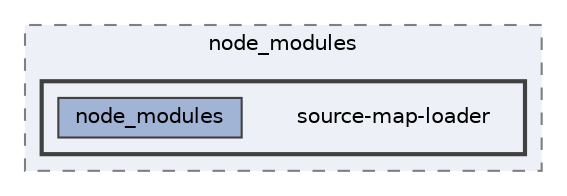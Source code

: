 digraph "pkiclassroomrescheduler/src/main/frontend/node_modules/source-map-loader"
{
 // LATEX_PDF_SIZE
  bgcolor="transparent";
  edge [fontname=Helvetica,fontsize=10,labelfontname=Helvetica,labelfontsize=10];
  node [fontname=Helvetica,fontsize=10,shape=box,height=0.2,width=0.4];
  compound=true
  subgraph clusterdir_72953eda66ccb3a2722c28e1c3e6c23b {
    graph [ bgcolor="#edf0f7", pencolor="grey50", label="node_modules", fontname=Helvetica,fontsize=10 style="filled,dashed", URL="dir_72953eda66ccb3a2722c28e1c3e6c23b.html",tooltip=""]
  subgraph clusterdir_01fae7713c5edd3e8bd574ca2a4ca765 {
    graph [ bgcolor="#edf0f7", pencolor="grey25", label="", fontname=Helvetica,fontsize=10 style="filled,bold", URL="dir_01fae7713c5edd3e8bd574ca2a4ca765.html",tooltip=""]
    dir_01fae7713c5edd3e8bd574ca2a4ca765 [shape=plaintext, label="source-map-loader"];
  dir_9f1e676cd9123bc74003b390378f4062 [label="node_modules", fillcolor="#a2b4d6", color="grey25", style="filled", URL="dir_9f1e676cd9123bc74003b390378f4062.html",tooltip=""];
  }
  }
}
